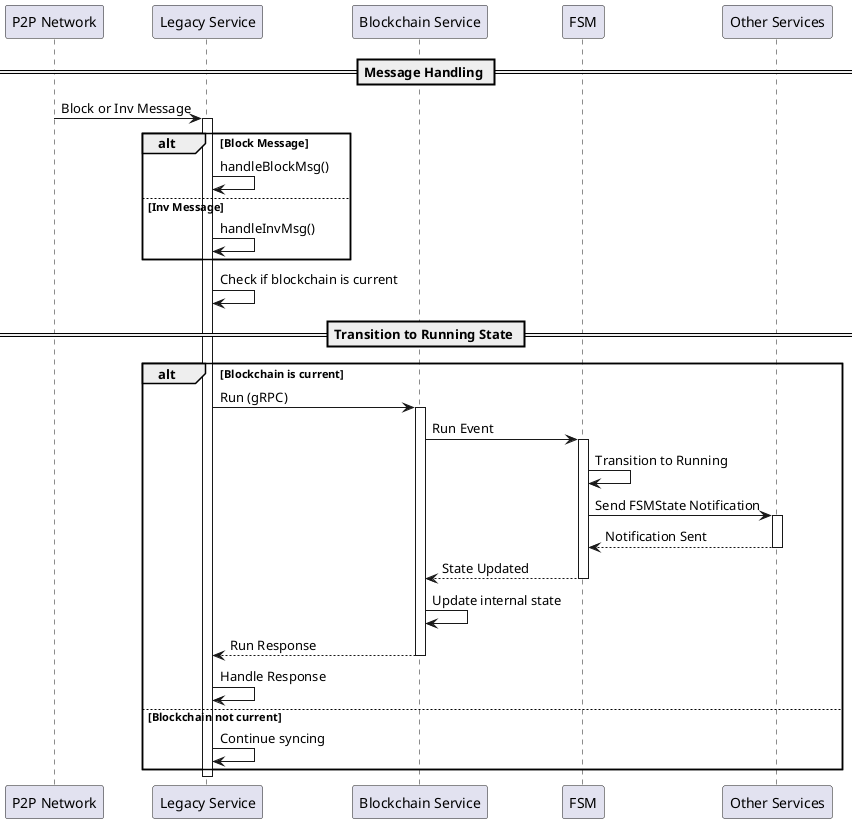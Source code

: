 @startuml
!define RECTANGLE class

participant "P2P Network" as P2P
participant "Legacy Service" as LegacyService
participant "Blockchain Service" as BlockchainService
participant "FSM" as FSM
participant "Other Services" as OtherService

== Message Handling ==
P2P -> LegacyService : Block or Inv Message
activate LegacyService

alt Block Message
    LegacyService -> LegacyService : handleBlockMsg()
else Inv Message
    LegacyService -> LegacyService : handleInvMsg()
end

LegacyService -> LegacyService : Check if blockchain is current

== Transition to Running State ==
alt Blockchain is current
    LegacyService -> BlockchainService : Run (gRPC)
    activate BlockchainService

    BlockchainService -> FSM : Run Event
    activate FSM

    FSM -> FSM : Transition to Running
    FSM -> OtherService : Send FSMState Notification
    activate OtherService
    OtherService --> FSM : Notification Sent
    deactivate OtherService

    FSM --> BlockchainService : State Updated
    deactivate FSM

    BlockchainService -> BlockchainService : Update internal state
    BlockchainService --> LegacyService : Run Response
    deactivate BlockchainService

    LegacyService -> LegacyService : Handle Response
else Blockchain not current
    LegacyService -> LegacyService : Continue syncing
end

deactivate LegacyService

@enduml
